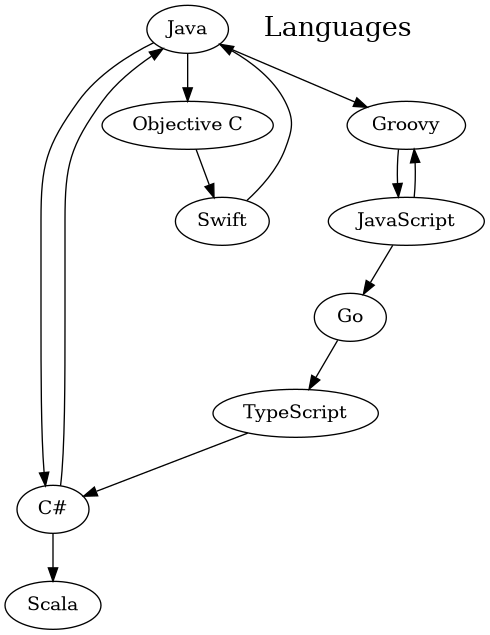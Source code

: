 @startuml
digraph G {
Java -> "C#" -> Java
Java -> "Objective C" -> Swift -> Java 
Java -> Groovy
JavaScript -> Groovy
Groovy -> JavaScript -> Go
Go -> TypeScript -> "C#" -> Scala

  "Languages" [shape=none fontsize=20]
}@enduml
